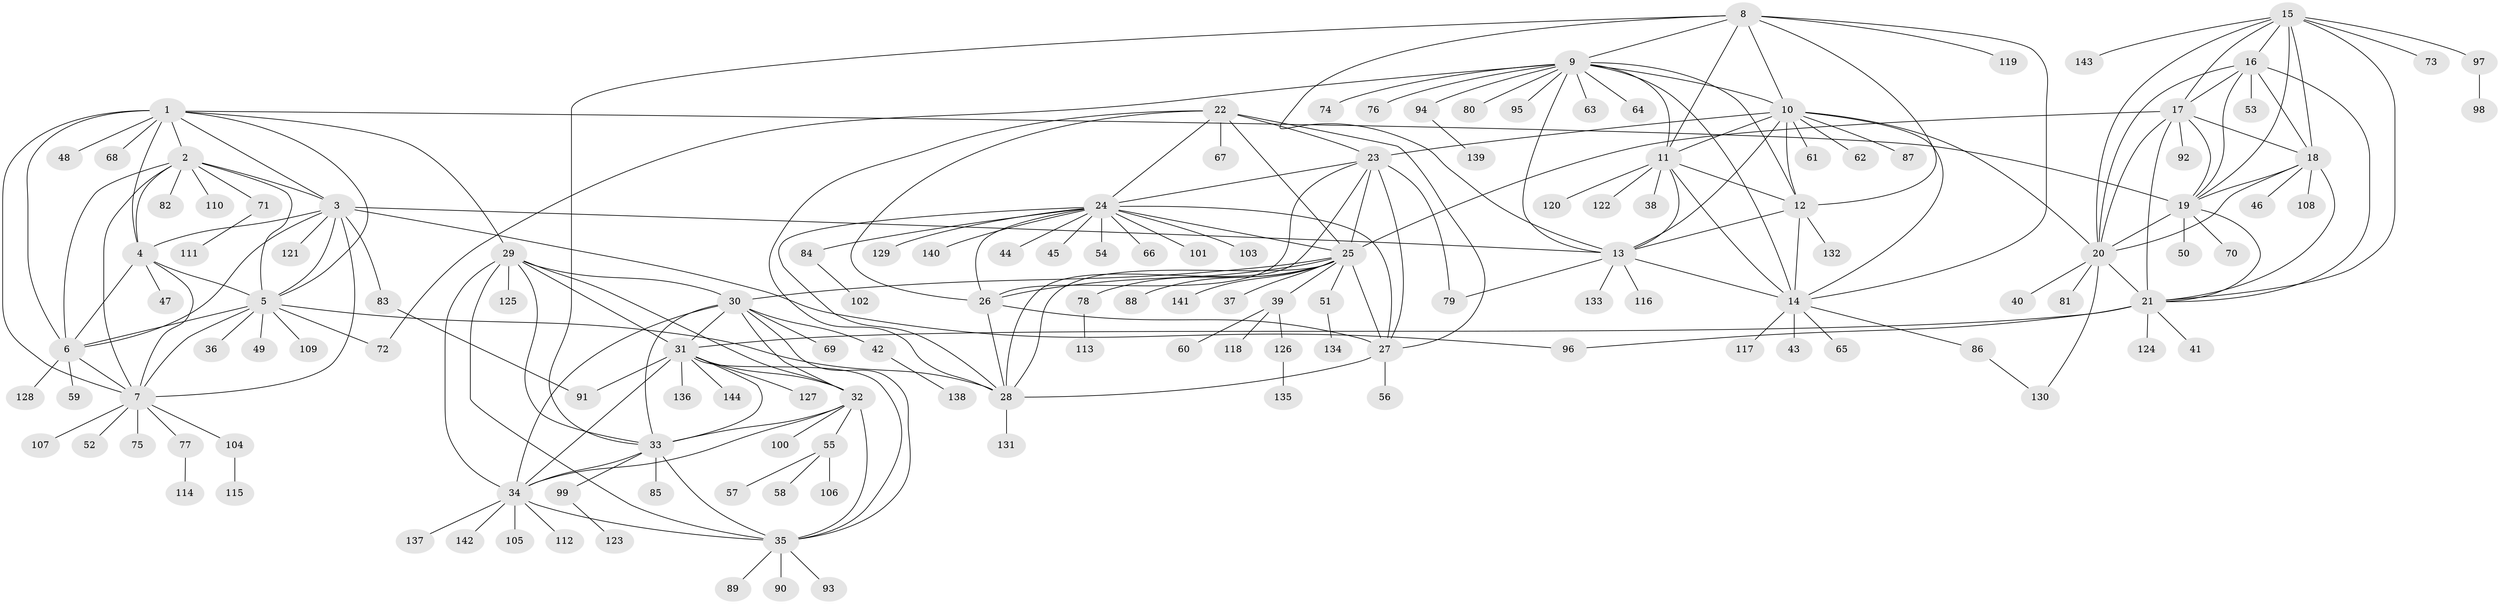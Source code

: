 // coarse degree distribution, {11: 0.046511627906976744, 9: 0.023255813953488372, 5: 0.023255813953488372, 16: 0.023255813953488372, 7: 0.023255813953488372, 1: 0.813953488372093, 2: 0.046511627906976744}
// Generated by graph-tools (version 1.1) at 2025/19/03/04/25 18:19:47]
// undirected, 144 vertices, 229 edges
graph export_dot {
graph [start="1"]
  node [color=gray90,style=filled];
  1;
  2;
  3;
  4;
  5;
  6;
  7;
  8;
  9;
  10;
  11;
  12;
  13;
  14;
  15;
  16;
  17;
  18;
  19;
  20;
  21;
  22;
  23;
  24;
  25;
  26;
  27;
  28;
  29;
  30;
  31;
  32;
  33;
  34;
  35;
  36;
  37;
  38;
  39;
  40;
  41;
  42;
  43;
  44;
  45;
  46;
  47;
  48;
  49;
  50;
  51;
  52;
  53;
  54;
  55;
  56;
  57;
  58;
  59;
  60;
  61;
  62;
  63;
  64;
  65;
  66;
  67;
  68;
  69;
  70;
  71;
  72;
  73;
  74;
  75;
  76;
  77;
  78;
  79;
  80;
  81;
  82;
  83;
  84;
  85;
  86;
  87;
  88;
  89;
  90;
  91;
  92;
  93;
  94;
  95;
  96;
  97;
  98;
  99;
  100;
  101;
  102;
  103;
  104;
  105;
  106;
  107;
  108;
  109;
  110;
  111;
  112;
  113;
  114;
  115;
  116;
  117;
  118;
  119;
  120;
  121;
  122;
  123;
  124;
  125;
  126;
  127;
  128;
  129;
  130;
  131;
  132;
  133;
  134;
  135;
  136;
  137;
  138;
  139;
  140;
  141;
  142;
  143;
  144;
  1 -- 2;
  1 -- 3;
  1 -- 4;
  1 -- 5;
  1 -- 6;
  1 -- 7;
  1 -- 19;
  1 -- 29;
  1 -- 48;
  1 -- 68;
  2 -- 3;
  2 -- 4;
  2 -- 5;
  2 -- 6;
  2 -- 7;
  2 -- 71;
  2 -- 82;
  2 -- 110;
  3 -- 4;
  3 -- 5;
  3 -- 6;
  3 -- 7;
  3 -- 13;
  3 -- 83;
  3 -- 96;
  3 -- 121;
  4 -- 5;
  4 -- 6;
  4 -- 7;
  4 -- 47;
  5 -- 6;
  5 -- 7;
  5 -- 28;
  5 -- 36;
  5 -- 49;
  5 -- 72;
  5 -- 109;
  6 -- 7;
  6 -- 59;
  6 -- 128;
  7 -- 52;
  7 -- 75;
  7 -- 77;
  7 -- 104;
  7 -- 107;
  8 -- 9;
  8 -- 10;
  8 -- 11;
  8 -- 12;
  8 -- 13;
  8 -- 14;
  8 -- 33;
  8 -- 119;
  9 -- 10;
  9 -- 11;
  9 -- 12;
  9 -- 13;
  9 -- 14;
  9 -- 63;
  9 -- 64;
  9 -- 72;
  9 -- 74;
  9 -- 76;
  9 -- 80;
  9 -- 94;
  9 -- 95;
  10 -- 11;
  10 -- 12;
  10 -- 13;
  10 -- 14;
  10 -- 20;
  10 -- 23;
  10 -- 61;
  10 -- 62;
  10 -- 87;
  11 -- 12;
  11 -- 13;
  11 -- 14;
  11 -- 38;
  11 -- 120;
  11 -- 122;
  12 -- 13;
  12 -- 14;
  12 -- 132;
  13 -- 14;
  13 -- 79;
  13 -- 116;
  13 -- 133;
  14 -- 43;
  14 -- 65;
  14 -- 86;
  14 -- 117;
  15 -- 16;
  15 -- 17;
  15 -- 18;
  15 -- 19;
  15 -- 20;
  15 -- 21;
  15 -- 73;
  15 -- 97;
  15 -- 143;
  16 -- 17;
  16 -- 18;
  16 -- 19;
  16 -- 20;
  16 -- 21;
  16 -- 53;
  17 -- 18;
  17 -- 19;
  17 -- 20;
  17 -- 21;
  17 -- 25;
  17 -- 92;
  18 -- 19;
  18 -- 20;
  18 -- 21;
  18 -- 46;
  18 -- 108;
  19 -- 20;
  19 -- 21;
  19 -- 50;
  19 -- 70;
  20 -- 21;
  20 -- 40;
  20 -- 81;
  20 -- 130;
  21 -- 31;
  21 -- 41;
  21 -- 96;
  21 -- 124;
  22 -- 23;
  22 -- 24;
  22 -- 25;
  22 -- 26;
  22 -- 27;
  22 -- 28;
  22 -- 67;
  23 -- 24;
  23 -- 25;
  23 -- 26;
  23 -- 27;
  23 -- 28;
  23 -- 79;
  24 -- 25;
  24 -- 26;
  24 -- 27;
  24 -- 28;
  24 -- 44;
  24 -- 45;
  24 -- 54;
  24 -- 66;
  24 -- 84;
  24 -- 101;
  24 -- 103;
  24 -- 129;
  24 -- 140;
  25 -- 26;
  25 -- 27;
  25 -- 28;
  25 -- 30;
  25 -- 37;
  25 -- 39;
  25 -- 51;
  25 -- 78;
  25 -- 88;
  25 -- 141;
  26 -- 27;
  26 -- 28;
  27 -- 28;
  27 -- 56;
  28 -- 131;
  29 -- 30;
  29 -- 31;
  29 -- 32;
  29 -- 33;
  29 -- 34;
  29 -- 35;
  29 -- 125;
  30 -- 31;
  30 -- 32;
  30 -- 33;
  30 -- 34;
  30 -- 35;
  30 -- 42;
  30 -- 69;
  31 -- 32;
  31 -- 33;
  31 -- 34;
  31 -- 35;
  31 -- 91;
  31 -- 127;
  31 -- 136;
  31 -- 144;
  32 -- 33;
  32 -- 34;
  32 -- 35;
  32 -- 55;
  32 -- 100;
  33 -- 34;
  33 -- 35;
  33 -- 85;
  33 -- 99;
  34 -- 35;
  34 -- 105;
  34 -- 112;
  34 -- 137;
  34 -- 142;
  35 -- 89;
  35 -- 90;
  35 -- 93;
  39 -- 60;
  39 -- 118;
  39 -- 126;
  42 -- 138;
  51 -- 134;
  55 -- 57;
  55 -- 58;
  55 -- 106;
  71 -- 111;
  77 -- 114;
  78 -- 113;
  83 -- 91;
  84 -- 102;
  86 -- 130;
  94 -- 139;
  97 -- 98;
  99 -- 123;
  104 -- 115;
  126 -- 135;
}
